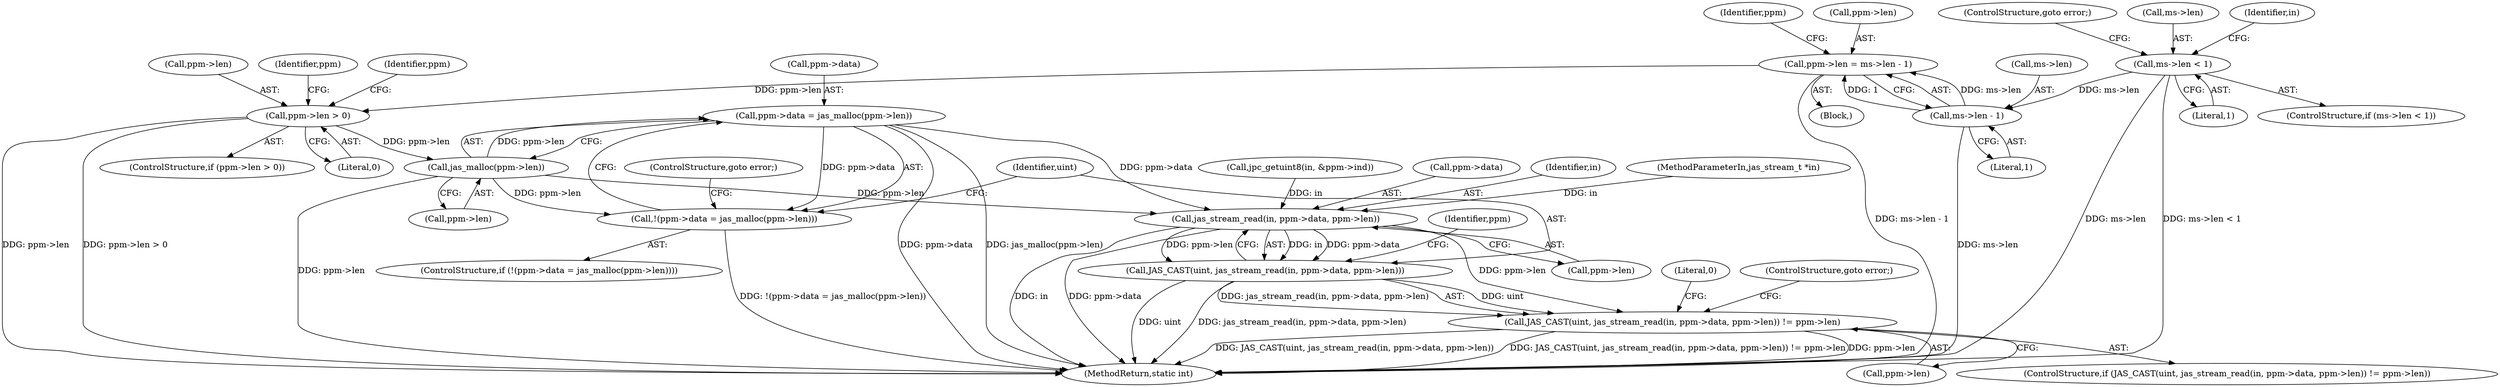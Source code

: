 digraph "1_jasper_d42b2388f7f8e0332c846675133acea151fc557a_35@API" {
"1000158" [label="(Call,ppm->data = jas_malloc(ppm->len))"];
"1000162" [label="(Call,jas_malloc(ppm->len))"];
"1000150" [label="(Call,ppm->len > 0)"];
"1000140" [label="(Call,ppm->len = ms->len - 1)"];
"1000144" [label="(Call,ms->len - 1)"];
"1000124" [label="(Call,ms->len < 1)"];
"1000157" [label="(Call,!(ppm->data = jas_malloc(ppm->len)))"];
"1000172" [label="(Call,jas_stream_read(in, ppm->data, ppm->len))"];
"1000170" [label="(Call,JAS_CAST(uint, jas_stream_read(in, ppm->data, ppm->len)))"];
"1000169" [label="(Call,JAS_CAST(uint, jas_stream_read(in, ppm->data, ppm->len)) != ppm->len)"];
"1000160" [label="(Identifier,ppm)"];
"1000157" [label="(Call,!(ppm->data = jas_malloc(ppm->len)))"];
"1000104" [label="(MethodParameterIn,jas_stream_t *in)"];
"1000150" [label="(Call,ppm->len > 0)"];
"1000128" [label="(Literal,1)"];
"1000158" [label="(Call,ppm->data = jas_malloc(ppm->len))"];
"1000163" [label="(Call,ppm->len)"];
"1000156" [label="(ControlStructure,if (!(ppm->data = jas_malloc(ppm->len))))"];
"1000162" [label="(Call,jas_malloc(ppm->len))"];
"1000132" [label="(Call,jpc_getuint8(in, &ppm->ind))"];
"1000130" [label="(ControlStructure,goto error;)"];
"1000177" [label="(Call,ppm->len)"];
"1000169" [label="(Call,JAS_CAST(uint, jas_stream_read(in, ppm->data, ppm->len)) != ppm->len)"];
"1000189" [label="(Identifier,ppm)"];
"1000148" [label="(Literal,1)"];
"1000125" [label="(Call,ms->len)"];
"1000170" [label="(Call,JAS_CAST(uint, jas_stream_read(in, ppm->data, ppm->len)))"];
"1000168" [label="(ControlStructure,if (JAS_CAST(uint, jas_stream_read(in, ppm->data, ppm->len)) != ppm->len))"];
"1000140" [label="(Call,ppm->len = ms->len - 1)"];
"1000200" [label="(MethodReturn,static int)"];
"1000154" [label="(Literal,0)"];
"1000181" [label="(Identifier,ppm)"];
"1000167" [label="(ControlStructure,goto error;)"];
"1000159" [label="(Call,ppm->data)"];
"1000174" [label="(Call,ppm->data)"];
"1000149" [label="(ControlStructure,if (ppm->len > 0))"];
"1000133" [label="(Identifier,in)"];
"1000184" [label="(ControlStructure,goto error;)"];
"1000172" [label="(Call,jas_stream_read(in, ppm->data, ppm->len))"];
"1000141" [label="(Call,ppm->len)"];
"1000173" [label="(Identifier,in)"];
"1000151" [label="(Call,ppm->len)"];
"1000145" [label="(Call,ms->len)"];
"1000180" [label="(Call,ppm->len)"];
"1000105" [label="(Block,)"];
"1000193" [label="(Literal,0)"];
"1000152" [label="(Identifier,ppm)"];
"1000144" [label="(Call,ms->len - 1)"];
"1000171" [label="(Identifier,uint)"];
"1000123" [label="(ControlStructure,if (ms->len < 1))"];
"1000124" [label="(Call,ms->len < 1)"];
"1000158" -> "1000157"  [label="AST: "];
"1000158" -> "1000162"  [label="CFG: "];
"1000159" -> "1000158"  [label="AST: "];
"1000162" -> "1000158"  [label="AST: "];
"1000157" -> "1000158"  [label="CFG: "];
"1000158" -> "1000200"  [label="DDG: ppm->data"];
"1000158" -> "1000200"  [label="DDG: jas_malloc(ppm->len)"];
"1000158" -> "1000157"  [label="DDG: ppm->data"];
"1000162" -> "1000158"  [label="DDG: ppm->len"];
"1000158" -> "1000172"  [label="DDG: ppm->data"];
"1000162" -> "1000163"  [label="CFG: "];
"1000163" -> "1000162"  [label="AST: "];
"1000162" -> "1000200"  [label="DDG: ppm->len"];
"1000162" -> "1000157"  [label="DDG: ppm->len"];
"1000150" -> "1000162"  [label="DDG: ppm->len"];
"1000162" -> "1000172"  [label="DDG: ppm->len"];
"1000150" -> "1000149"  [label="AST: "];
"1000150" -> "1000154"  [label="CFG: "];
"1000151" -> "1000150"  [label="AST: "];
"1000154" -> "1000150"  [label="AST: "];
"1000160" -> "1000150"  [label="CFG: "];
"1000189" -> "1000150"  [label="CFG: "];
"1000150" -> "1000200"  [label="DDG: ppm->len"];
"1000150" -> "1000200"  [label="DDG: ppm->len > 0"];
"1000140" -> "1000150"  [label="DDG: ppm->len"];
"1000140" -> "1000105"  [label="AST: "];
"1000140" -> "1000144"  [label="CFG: "];
"1000141" -> "1000140"  [label="AST: "];
"1000144" -> "1000140"  [label="AST: "];
"1000152" -> "1000140"  [label="CFG: "];
"1000140" -> "1000200"  [label="DDG: ms->len - 1"];
"1000144" -> "1000140"  [label="DDG: ms->len"];
"1000144" -> "1000140"  [label="DDG: 1"];
"1000144" -> "1000148"  [label="CFG: "];
"1000145" -> "1000144"  [label="AST: "];
"1000148" -> "1000144"  [label="AST: "];
"1000144" -> "1000200"  [label="DDG: ms->len"];
"1000124" -> "1000144"  [label="DDG: ms->len"];
"1000124" -> "1000123"  [label="AST: "];
"1000124" -> "1000128"  [label="CFG: "];
"1000125" -> "1000124"  [label="AST: "];
"1000128" -> "1000124"  [label="AST: "];
"1000130" -> "1000124"  [label="CFG: "];
"1000133" -> "1000124"  [label="CFG: "];
"1000124" -> "1000200"  [label="DDG: ms->len"];
"1000124" -> "1000200"  [label="DDG: ms->len < 1"];
"1000157" -> "1000156"  [label="AST: "];
"1000167" -> "1000157"  [label="CFG: "];
"1000171" -> "1000157"  [label="CFG: "];
"1000157" -> "1000200"  [label="DDG: !(ppm->data = jas_malloc(ppm->len))"];
"1000172" -> "1000170"  [label="AST: "];
"1000172" -> "1000177"  [label="CFG: "];
"1000173" -> "1000172"  [label="AST: "];
"1000174" -> "1000172"  [label="AST: "];
"1000177" -> "1000172"  [label="AST: "];
"1000170" -> "1000172"  [label="CFG: "];
"1000172" -> "1000200"  [label="DDG: in"];
"1000172" -> "1000200"  [label="DDG: ppm->data"];
"1000172" -> "1000170"  [label="DDG: in"];
"1000172" -> "1000170"  [label="DDG: ppm->data"];
"1000172" -> "1000170"  [label="DDG: ppm->len"];
"1000132" -> "1000172"  [label="DDG: in"];
"1000104" -> "1000172"  [label="DDG: in"];
"1000172" -> "1000169"  [label="DDG: ppm->len"];
"1000170" -> "1000169"  [label="AST: "];
"1000171" -> "1000170"  [label="AST: "];
"1000181" -> "1000170"  [label="CFG: "];
"1000170" -> "1000200"  [label="DDG: jas_stream_read(in, ppm->data, ppm->len)"];
"1000170" -> "1000200"  [label="DDG: uint"];
"1000170" -> "1000169"  [label="DDG: uint"];
"1000170" -> "1000169"  [label="DDG: jas_stream_read(in, ppm->data, ppm->len)"];
"1000169" -> "1000168"  [label="AST: "];
"1000169" -> "1000180"  [label="CFG: "];
"1000180" -> "1000169"  [label="AST: "];
"1000184" -> "1000169"  [label="CFG: "];
"1000193" -> "1000169"  [label="CFG: "];
"1000169" -> "1000200"  [label="DDG: JAS_CAST(uint, jas_stream_read(in, ppm->data, ppm->len)) != ppm->len"];
"1000169" -> "1000200"  [label="DDG: ppm->len"];
"1000169" -> "1000200"  [label="DDG: JAS_CAST(uint, jas_stream_read(in, ppm->data, ppm->len))"];
}

